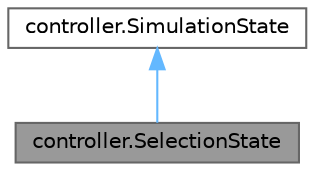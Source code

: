 digraph "controller.SelectionState"
{
 // LATEX_PDF_SIZE
  bgcolor="transparent";
  edge [fontname=Helvetica,fontsize=10,labelfontname=Helvetica,labelfontsize=10];
  node [fontname=Helvetica,fontsize=10,shape=box,height=0.2,width=0.4];
  Node1 [id="Node000001",label="controller.SelectionState",height=0.2,width=0.4,color="gray40", fillcolor="grey60", style="filled", fontcolor="black",tooltip="SelectionState is a class that represents the state of the simulation where the user can select their..."];
  Node2 -> Node1 [id="edge1_Node000001_Node000002",dir="back",color="steelblue1",style="solid",tooltip=" "];
  Node2 [id="Node000002",label="controller.SimulationState",height=0.2,width=0.4,color="gray40", fillcolor="white", style="filled",URL="$interfacecontroller_1_1SimulationState.html",tooltip="SimulationState is an interface that defines the methods that all simulation states must implement."];
}
